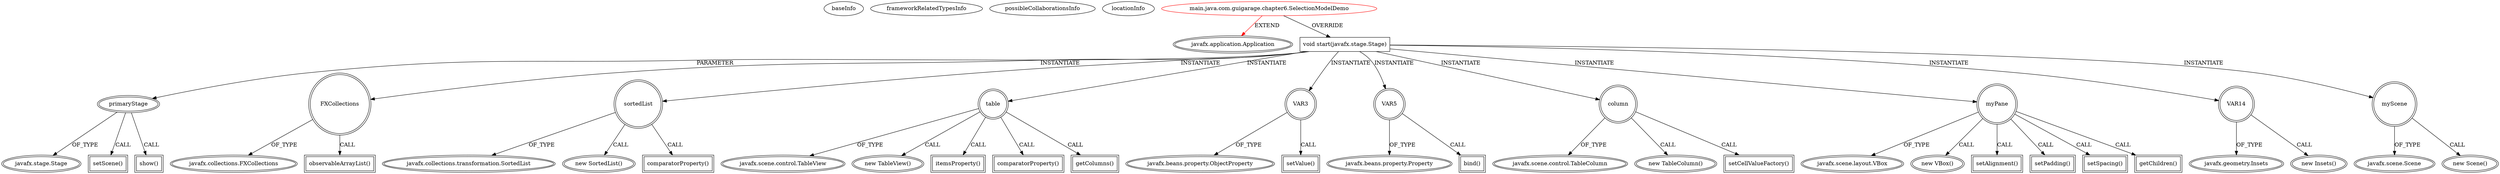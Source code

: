 digraph {
baseInfo[graphId=2881,category="extension_graph",isAnonymous=false,possibleRelation=false]
frameworkRelatedTypesInfo[0="javafx.application.Application"]
possibleCollaborationsInfo[]
locationInfo[projectName="guigarage-mastering-javafx-controls",filePath="/guigarage-mastering-javafx-controls/mastering-javafx-controls-master/src/main/java/com/guigarage/chapter6/SelectionModelDemo.java",contextSignature="SelectionModelDemo",graphId="2881"]
0[label="main.java.com.guigarage.chapter6.SelectionModelDemo",vertexType="ROOT_CLIENT_CLASS_DECLARATION",isFrameworkType=false,color=red]
1[label="javafx.application.Application",vertexType="FRAMEWORK_CLASS_TYPE",isFrameworkType=true,peripheries=2]
2[label="void start(javafx.stage.Stage)",vertexType="OVERRIDING_METHOD_DECLARATION",isFrameworkType=false,shape=box]
3[label="primaryStage",vertexType="PARAMETER_DECLARATION",isFrameworkType=true,peripheries=2]
4[label="javafx.stage.Stage",vertexType="FRAMEWORK_CLASS_TYPE",isFrameworkType=true,peripheries=2]
5[label="FXCollections",vertexType="VARIABLE_EXPRESION",isFrameworkType=true,peripheries=2,shape=circle]
7[label="javafx.collections.FXCollections",vertexType="FRAMEWORK_CLASS_TYPE",isFrameworkType=true,peripheries=2]
6[label="observableArrayList()",vertexType="INSIDE_CALL",isFrameworkType=true,peripheries=2,shape=box]
9[label="sortedList",vertexType="VARIABLE_EXPRESION",isFrameworkType=true,peripheries=2,shape=circle]
10[label="javafx.collections.transformation.SortedList",vertexType="FRAMEWORK_CLASS_TYPE",isFrameworkType=true,peripheries=2]
8[label="new SortedList()",vertexType="CONSTRUCTOR_CALL",isFrameworkType=true,peripheries=2]
12[label="table",vertexType="VARIABLE_EXPRESION",isFrameworkType=true,peripheries=2,shape=circle]
13[label="javafx.scene.control.TableView",vertexType="FRAMEWORK_CLASS_TYPE",isFrameworkType=true,peripheries=2]
11[label="new TableView()",vertexType="CONSTRUCTOR_CALL",isFrameworkType=true,peripheries=2]
14[label="VAR3",vertexType="VARIABLE_EXPRESION",isFrameworkType=true,peripheries=2,shape=circle]
16[label="javafx.beans.property.ObjectProperty",vertexType="FRAMEWORK_CLASS_TYPE",isFrameworkType=true,peripheries=2]
15[label="setValue()",vertexType="INSIDE_CALL",isFrameworkType=true,peripheries=2,shape=box]
18[label="itemsProperty()",vertexType="INSIDE_CALL",isFrameworkType=true,peripheries=2,shape=box]
19[label="VAR5",vertexType="VARIABLE_EXPRESION",isFrameworkType=true,peripheries=2,shape=circle]
21[label="javafx.beans.property.Property",vertexType="FRAMEWORK_INTERFACE_TYPE",isFrameworkType=true,peripheries=2]
20[label="bind()",vertexType="INSIDE_CALL",isFrameworkType=true,peripheries=2,shape=box]
23[label="comparatorProperty()",vertexType="INSIDE_CALL",isFrameworkType=true,peripheries=2,shape=box]
25[label="comparatorProperty()",vertexType="INSIDE_CALL",isFrameworkType=true,peripheries=2,shape=box]
27[label="column",vertexType="VARIABLE_EXPRESION",isFrameworkType=true,peripheries=2,shape=circle]
28[label="javafx.scene.control.TableColumn",vertexType="FRAMEWORK_CLASS_TYPE",isFrameworkType=true,peripheries=2]
26[label="new TableColumn()",vertexType="CONSTRUCTOR_CALL",isFrameworkType=true,peripheries=2]
30[label="setCellValueFactory()",vertexType="INSIDE_CALL",isFrameworkType=true,peripheries=2,shape=box]
32[label="getColumns()",vertexType="INSIDE_CALL",isFrameworkType=true,peripheries=2,shape=box]
34[label="myPane",vertexType="VARIABLE_EXPRESION",isFrameworkType=true,peripheries=2,shape=circle]
35[label="javafx.scene.layout.VBox",vertexType="FRAMEWORK_CLASS_TYPE",isFrameworkType=true,peripheries=2]
33[label="new VBox()",vertexType="CONSTRUCTOR_CALL",isFrameworkType=true,peripheries=2]
37[label="setAlignment()",vertexType="INSIDE_CALL",isFrameworkType=true,peripheries=2,shape=box]
39[label="setPadding()",vertexType="INSIDE_CALL",isFrameworkType=true,peripheries=2,shape=box]
41[label="VAR14",vertexType="VARIABLE_EXPRESION",isFrameworkType=true,peripheries=2,shape=circle]
42[label="javafx.geometry.Insets",vertexType="FRAMEWORK_CLASS_TYPE",isFrameworkType=true,peripheries=2]
40[label="new Insets()",vertexType="CONSTRUCTOR_CALL",isFrameworkType=true,peripheries=2]
44[label="setSpacing()",vertexType="INSIDE_CALL",isFrameworkType=true,peripheries=2,shape=box]
46[label="getChildren()",vertexType="INSIDE_CALL",isFrameworkType=true,peripheries=2,shape=box]
48[label="myScene",vertexType="VARIABLE_EXPRESION",isFrameworkType=true,peripheries=2,shape=circle]
49[label="javafx.scene.Scene",vertexType="FRAMEWORK_CLASS_TYPE",isFrameworkType=true,peripheries=2]
47[label="new Scene()",vertexType="CONSTRUCTOR_CALL",isFrameworkType=true,peripheries=2]
51[label="setScene()",vertexType="INSIDE_CALL",isFrameworkType=true,peripheries=2,shape=box]
53[label="show()",vertexType="INSIDE_CALL",isFrameworkType=true,peripheries=2,shape=box]
0->1[label="EXTEND",color=red]
0->2[label="OVERRIDE"]
3->4[label="OF_TYPE"]
2->3[label="PARAMETER"]
2->5[label="INSTANTIATE"]
5->7[label="OF_TYPE"]
5->6[label="CALL"]
2->9[label="INSTANTIATE"]
9->10[label="OF_TYPE"]
9->8[label="CALL"]
2->12[label="INSTANTIATE"]
12->13[label="OF_TYPE"]
12->11[label="CALL"]
2->14[label="INSTANTIATE"]
14->16[label="OF_TYPE"]
14->15[label="CALL"]
12->18[label="CALL"]
2->19[label="INSTANTIATE"]
19->21[label="OF_TYPE"]
19->20[label="CALL"]
9->23[label="CALL"]
12->25[label="CALL"]
2->27[label="INSTANTIATE"]
27->28[label="OF_TYPE"]
27->26[label="CALL"]
27->30[label="CALL"]
12->32[label="CALL"]
2->34[label="INSTANTIATE"]
34->35[label="OF_TYPE"]
34->33[label="CALL"]
34->37[label="CALL"]
34->39[label="CALL"]
2->41[label="INSTANTIATE"]
41->42[label="OF_TYPE"]
41->40[label="CALL"]
34->44[label="CALL"]
34->46[label="CALL"]
2->48[label="INSTANTIATE"]
48->49[label="OF_TYPE"]
48->47[label="CALL"]
3->51[label="CALL"]
3->53[label="CALL"]
}
